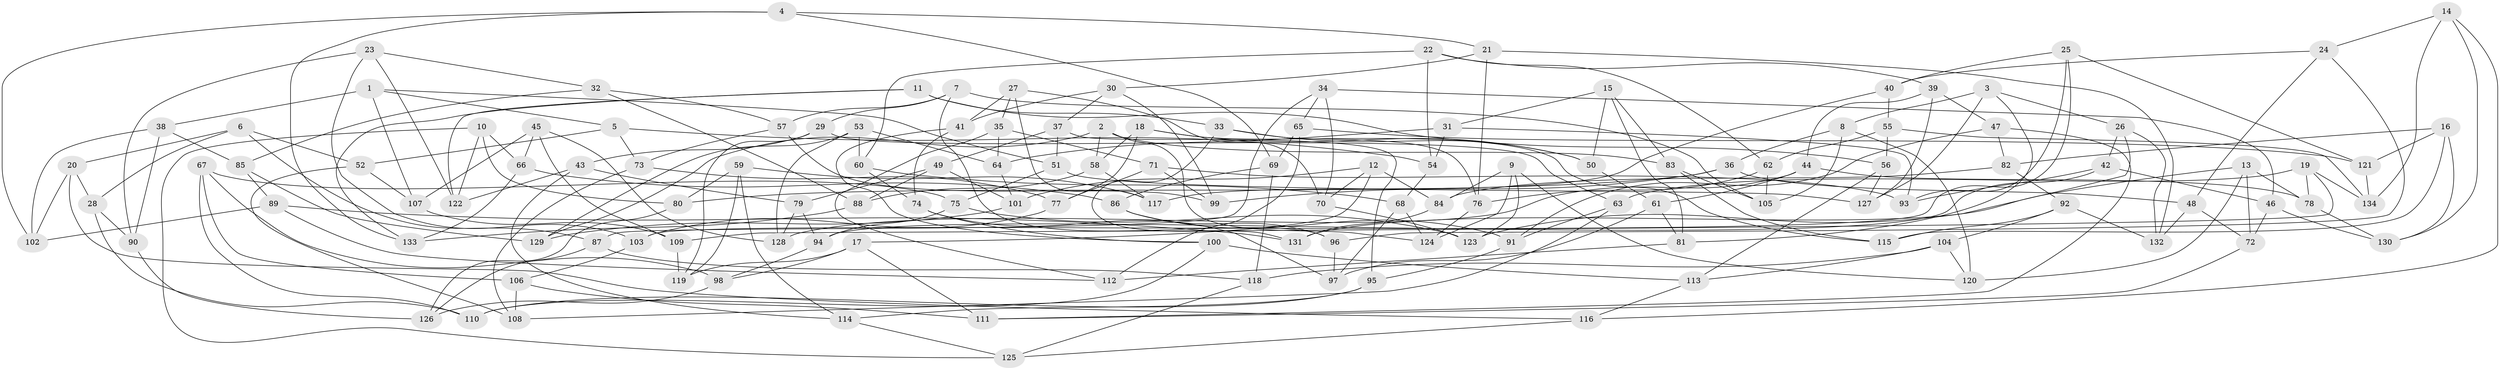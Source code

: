 // Generated by graph-tools (version 1.1) at 2025/38/03/09/25 02:38:14]
// undirected, 134 vertices, 268 edges
graph export_dot {
graph [start="1"]
  node [color=gray90,style=filled];
  1;
  2;
  3;
  4;
  5;
  6;
  7;
  8;
  9;
  10;
  11;
  12;
  13;
  14;
  15;
  16;
  17;
  18;
  19;
  20;
  21;
  22;
  23;
  24;
  25;
  26;
  27;
  28;
  29;
  30;
  31;
  32;
  33;
  34;
  35;
  36;
  37;
  38;
  39;
  40;
  41;
  42;
  43;
  44;
  45;
  46;
  47;
  48;
  49;
  50;
  51;
  52;
  53;
  54;
  55;
  56;
  57;
  58;
  59;
  60;
  61;
  62;
  63;
  64;
  65;
  66;
  67;
  68;
  69;
  70;
  71;
  72;
  73;
  74;
  75;
  76;
  77;
  78;
  79;
  80;
  81;
  82;
  83;
  84;
  85;
  86;
  87;
  88;
  89;
  90;
  91;
  92;
  93;
  94;
  95;
  96;
  97;
  98;
  99;
  100;
  101;
  102;
  103;
  104;
  105;
  106;
  107;
  108;
  109;
  110;
  111;
  112;
  113;
  114;
  115;
  116;
  117;
  118;
  119;
  120;
  121;
  122;
  123;
  124;
  125;
  126;
  127;
  128;
  129;
  130;
  131;
  132;
  133;
  134;
  1 -- 38;
  1 -- 51;
  1 -- 5;
  1 -- 107;
  2 -- 83;
  2 -- 124;
  2 -- 129;
  2 -- 58;
  3 -- 81;
  3 -- 26;
  3 -- 127;
  3 -- 8;
  4 -- 69;
  4 -- 133;
  4 -- 102;
  4 -- 21;
  5 -- 54;
  5 -- 73;
  5 -- 52;
  6 -- 28;
  6 -- 52;
  6 -- 87;
  6 -- 20;
  7 -- 57;
  7 -- 105;
  7 -- 29;
  7 -- 96;
  8 -- 105;
  8 -- 120;
  8 -- 36;
  9 -- 84;
  9 -- 120;
  9 -- 123;
  9 -- 124;
  10 -- 80;
  10 -- 122;
  10 -- 66;
  10 -- 125;
  11 -- 33;
  11 -- 133;
  11 -- 122;
  11 -- 56;
  12 -- 84;
  12 -- 17;
  12 -- 101;
  12 -- 70;
  13 -- 78;
  13 -- 120;
  13 -- 131;
  13 -- 72;
  14 -- 134;
  14 -- 130;
  14 -- 116;
  14 -- 24;
  15 -- 31;
  15 -- 81;
  15 -- 83;
  15 -- 50;
  16 -- 121;
  16 -- 115;
  16 -- 130;
  16 -- 82;
  17 -- 119;
  17 -- 111;
  17 -- 98;
  18 -- 115;
  18 -- 58;
  18 -- 50;
  18 -- 77;
  19 -- 134;
  19 -- 109;
  19 -- 63;
  19 -- 78;
  20 -- 28;
  20 -- 102;
  20 -- 116;
  21 -- 76;
  21 -- 30;
  21 -- 132;
  22 -- 54;
  22 -- 60;
  22 -- 39;
  22 -- 62;
  23 -- 122;
  23 -- 90;
  23 -- 103;
  23 -- 32;
  24 -- 48;
  24 -- 40;
  24 -- 96;
  25 -- 40;
  25 -- 121;
  25 -- 93;
  25 -- 103;
  26 -- 123;
  26 -- 42;
  26 -- 132;
  27 -- 35;
  27 -- 70;
  27 -- 41;
  27 -- 117;
  28 -- 90;
  28 -- 110;
  29 -- 63;
  29 -- 119;
  29 -- 43;
  30 -- 99;
  30 -- 37;
  30 -- 41;
  31 -- 93;
  31 -- 54;
  31 -- 64;
  32 -- 88;
  32 -- 85;
  32 -- 57;
  33 -- 50;
  33 -- 131;
  33 -- 76;
  34 -- 70;
  34 -- 46;
  34 -- 65;
  34 -- 87;
  35 -- 64;
  35 -- 112;
  35 -- 71;
  36 -- 80;
  36 -- 48;
  36 -- 99;
  37 -- 95;
  37 -- 49;
  37 -- 51;
  38 -- 90;
  38 -- 102;
  38 -- 85;
  39 -- 127;
  39 -- 44;
  39 -- 47;
  40 -- 117;
  40 -- 55;
  41 -- 74;
  41 -- 100;
  42 -- 94;
  42 -- 46;
  42 -- 93;
  43 -- 122;
  43 -- 114;
  43 -- 79;
  44 -- 128;
  44 -- 78;
  44 -- 61;
  45 -- 66;
  45 -- 128;
  45 -- 109;
  45 -- 107;
  46 -- 130;
  46 -- 72;
  47 -- 111;
  47 -- 82;
  47 -- 91;
  48 -- 132;
  48 -- 72;
  49 -- 88;
  49 -- 79;
  49 -- 101;
  50 -- 61;
  51 -- 127;
  51 -- 75;
  52 -- 107;
  52 -- 108;
  53 -- 60;
  53 -- 128;
  53 -- 129;
  53 -- 64;
  54 -- 68;
  55 -- 62;
  55 -- 134;
  55 -- 56;
  56 -- 113;
  56 -- 127;
  57 -- 73;
  57 -- 99;
  58 -- 117;
  58 -- 88;
  59 -- 80;
  59 -- 114;
  59 -- 117;
  59 -- 119;
  60 -- 74;
  60 -- 68;
  61 -- 97;
  61 -- 81;
  62 -- 76;
  62 -- 105;
  63 -- 108;
  63 -- 91;
  64 -- 101;
  65 -- 121;
  65 -- 112;
  65 -- 69;
  66 -- 133;
  66 -- 86;
  67 -- 98;
  67 -- 75;
  67 -- 106;
  67 -- 110;
  68 -- 124;
  68 -- 97;
  69 -- 86;
  69 -- 118;
  70 -- 123;
  71 -- 77;
  71 -- 99;
  71 -- 93;
  72 -- 111;
  73 -- 108;
  73 -- 77;
  74 -- 97;
  74 -- 100;
  75 -- 123;
  75 -- 94;
  76 -- 124;
  77 -- 103;
  78 -- 130;
  79 -- 128;
  79 -- 94;
  80 -- 126;
  81 -- 112;
  82 -- 92;
  82 -- 84;
  83 -- 105;
  83 -- 115;
  84 -- 131;
  85 -- 89;
  85 -- 129;
  86 -- 91;
  86 -- 96;
  87 -- 118;
  87 -- 126;
  88 -- 133;
  89 -- 112;
  89 -- 102;
  89 -- 131;
  90 -- 126;
  91 -- 95;
  92 -- 115;
  92 -- 104;
  92 -- 132;
  94 -- 98;
  95 -- 114;
  95 -- 110;
  96 -- 97;
  98 -- 126;
  100 -- 113;
  100 -- 110;
  101 -- 129;
  103 -- 106;
  104 -- 118;
  104 -- 120;
  104 -- 113;
  106 -- 111;
  106 -- 108;
  107 -- 109;
  109 -- 119;
  113 -- 116;
  114 -- 125;
  116 -- 125;
  118 -- 125;
  121 -- 134;
}
